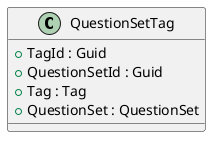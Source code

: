 @startuml
class QuestionSetTag {
    + TagId : Guid
    + QuestionSetId : Guid
    + Tag : Tag
    + QuestionSet : QuestionSet
}
@enduml 